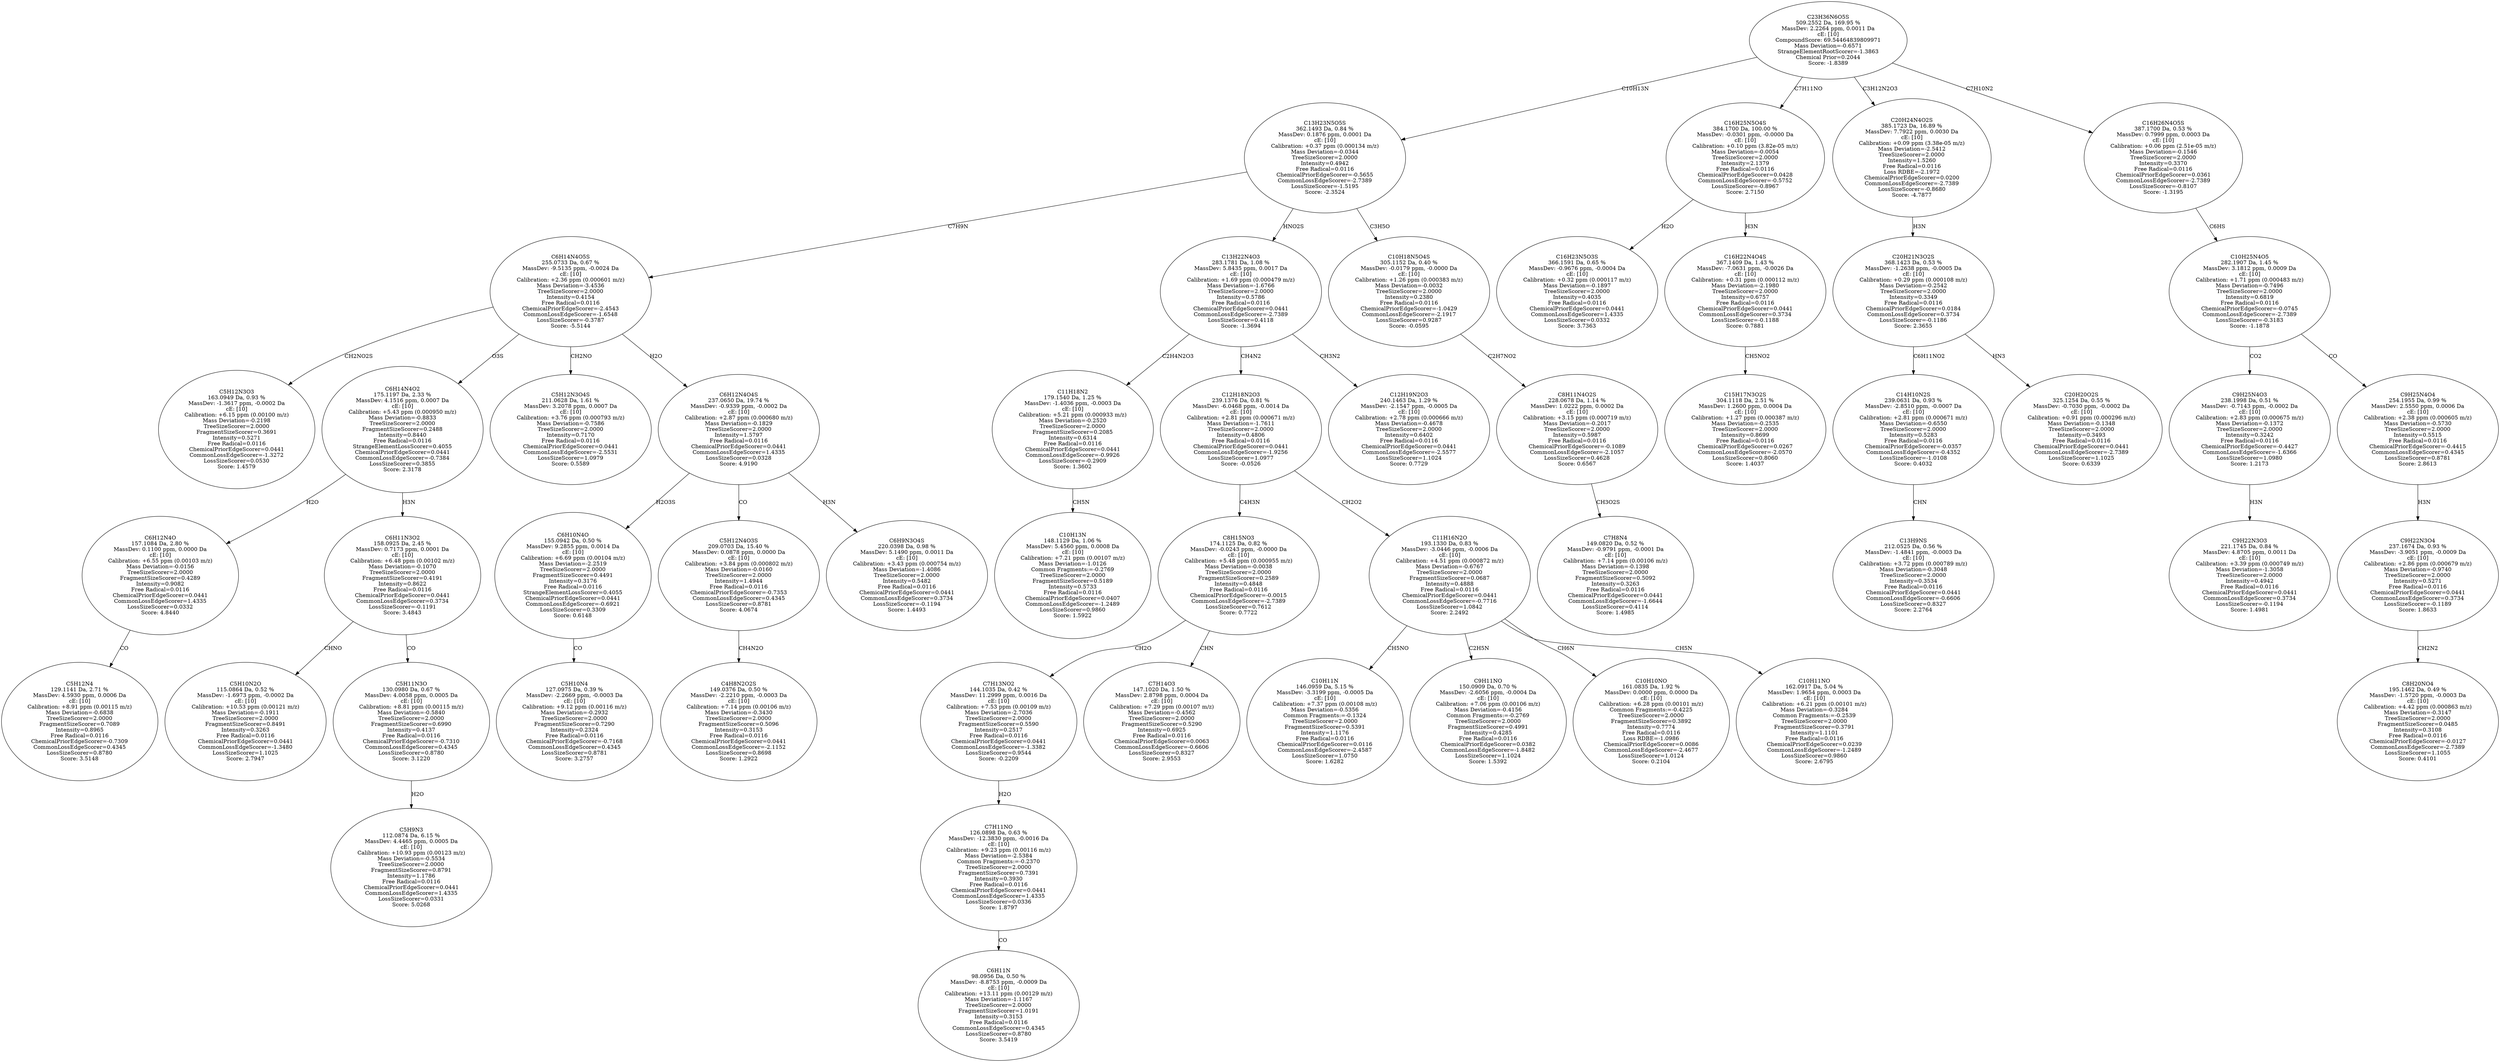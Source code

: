 strict digraph {
v1 [label="C5H12N3O3\n163.0949 Da, 0.93 %\nMassDev: -1.3617 ppm, -0.0002 Da\ncE: [10]\nCalibration: +6.15 ppm (0.00100 m/z)\nMass Deviation=-0.2198\nTreeSizeScorer=2.0000\nFragmentSizeScorer=0.3691\nIntensity=0.5271\nFree Radical=0.0116\nChemicalPriorEdgeScorer=0.0441\nCommonLossEdgeScorer=-1.3272\nLossSizeScorer=0.0530\nScore: 1.4579"];
v2 [label="C5H12N4\n129.1141 Da, 2.71 %\nMassDev: 4.5930 ppm, 0.0006 Da\ncE: [10]\nCalibration: +8.91 ppm (0.00115 m/z)\nMass Deviation=-0.6838\nTreeSizeScorer=2.0000\nFragmentSizeScorer=0.7089\nIntensity=0.8965\nFree Radical=0.0116\nChemicalPriorEdgeScorer=-0.7309\nCommonLossEdgeScorer=0.4345\nLossSizeScorer=0.8780\nScore: 3.5148"];
v3 [label="C6H12N4O\n157.1084 Da, 2.80 %\nMassDev: 0.1100 ppm, 0.0000 Da\ncE: [10]\nCalibration: +6.55 ppm (0.00103 m/z)\nMass Deviation=-0.0156\nTreeSizeScorer=2.0000\nFragmentSizeScorer=0.4289\nIntensity=0.9082\nFree Radical=0.0116\nChemicalPriorEdgeScorer=0.0441\nCommonLossEdgeScorer=1.4335\nLossSizeScorer=0.0332\nScore: 4.8440"];
v4 [label="C5H10N2O\n115.0864 Da, 0.52 %\nMassDev: -1.6973 ppm, -0.0002 Da\ncE: [10]\nCalibration: +10.53 ppm (0.00121 m/z)\nMass Deviation=-0.1911\nTreeSizeScorer=2.0000\nFragmentSizeScorer=0.8491\nIntensity=0.3263\nFree Radical=0.0116\nChemicalPriorEdgeScorer=0.0441\nCommonLossEdgeScorer=-1.3480\nLossSizeScorer=1.1025\nScore: 2.7947"];
v5 [label="C5H9N3\n112.0874 Da, 6.15 %\nMassDev: 4.4465 ppm, 0.0005 Da\ncE: [10]\nCalibration: +10.93 ppm (0.00123 m/z)\nMass Deviation=-0.5534\nTreeSizeScorer=2.0000\nFragmentSizeScorer=0.8791\nIntensity=1.1786\nFree Radical=0.0116\nChemicalPriorEdgeScorer=0.0441\nCommonLossEdgeScorer=1.4335\nLossSizeScorer=0.0331\nScore: 5.0268"];
v6 [label="C5H11N3O\n130.0980 Da, 0.67 %\nMassDev: 4.0058 ppm, 0.0005 Da\ncE: [10]\nCalibration: +8.81 ppm (0.00115 m/z)\nMass Deviation=-0.5840\nTreeSizeScorer=2.0000\nFragmentSizeScorer=0.6990\nIntensity=0.4137\nFree Radical=0.0116\nChemicalPriorEdgeScorer=-0.7310\nCommonLossEdgeScorer=0.4345\nLossSizeScorer=0.8780\nScore: 3.1220"];
v7 [label="C6H11N3O2\n158.0925 Da, 2.45 %\nMassDev: 0.7173 ppm, 0.0001 Da\ncE: [10]\nCalibration: +6.48 ppm (0.00102 m/z)\nMass Deviation=-0.1070\nTreeSizeScorer=2.0000\nFragmentSizeScorer=0.4191\nIntensity=0.8622\nFree Radical=0.0116\nChemicalPriorEdgeScorer=0.0441\nCommonLossEdgeScorer=0.3734\nLossSizeScorer=-0.1191\nScore: 3.4843"];
v8 [label="C6H14N4O2\n175.1197 Da, 2.33 %\nMassDev: 4.1516 ppm, 0.0007 Da\ncE: [10]\nCalibration: +5.43 ppm (0.000950 m/z)\nMass Deviation=-0.8833\nTreeSizeScorer=2.0000\nFragmentSizeScorer=0.2488\nIntensity=0.8440\nFree Radical=0.0116\nStrangeElementLossScorer=0.4055\nChemicalPriorEdgeScorer=0.0441\nCommonLossEdgeScorer=-0.7384\nLossSizeScorer=0.3855\nScore: 2.3178"];
v9 [label="C5H12N3O4S\n211.0628 Da, 1.61 %\nMassDev: 3.2078 ppm, 0.0007 Da\ncE: [10]\nCalibration: +3.76 ppm (0.000793 m/z)\nMass Deviation=-0.7586\nTreeSizeScorer=2.0000\nIntensity=0.7170\nFree Radical=0.0116\nChemicalPriorEdgeScorer=0.0441\nCommonLossEdgeScorer=-2.5531\nLossSizeScorer=1.0979\nScore: 0.5589"];
v10 [label="C5H10N4\n127.0975 Da, 0.39 %\nMassDev: -2.2669 ppm, -0.0003 Da\ncE: [10]\nCalibration: +9.12 ppm (0.00116 m/z)\nMass Deviation=-0.2932\nTreeSizeScorer=2.0000\nFragmentSizeScorer=0.7290\nIntensity=0.2324\nFree Radical=0.0116\nChemicalPriorEdgeScorer=-0.7168\nCommonLossEdgeScorer=0.4345\nLossSizeScorer=0.8781\nScore: 3.2757"];
v11 [label="C6H10N4O\n155.0942 Da, 0.50 %\nMassDev: 9.2855 ppm, 0.0014 Da\ncE: [10]\nCalibration: +6.69 ppm (0.00104 m/z)\nMass Deviation=-2.2519\nTreeSizeScorer=2.0000\nFragmentSizeScorer=0.4491\nIntensity=0.3176\nFree Radical=0.0116\nStrangeElementLossScorer=0.4055\nChemicalPriorEdgeScorer=0.0441\nCommonLossEdgeScorer=-0.6921\nLossSizeScorer=0.3309\nScore: 0.6148"];
v12 [label="C4H8N2O2S\n149.0376 Da, 0.50 %\nMassDev: -2.2210 ppm, -0.0003 Da\ncE: [10]\nCalibration: +7.14 ppm (0.00106 m/z)\nMass Deviation=-0.3430\nTreeSizeScorer=2.0000\nFragmentSizeScorer=0.5096\nIntensity=0.3153\nFree Radical=0.0116\nChemicalPriorEdgeScorer=0.0441\nCommonLossEdgeScorer=-2.1152\nLossSizeScorer=0.8698\nScore: 1.2922"];
v13 [label="C5H12N4O3S\n209.0703 Da, 15.40 %\nMassDev: 0.0878 ppm, 0.0000 Da\ncE: [10]\nCalibration: +3.84 ppm (0.000802 m/z)\nMass Deviation=-0.0160\nTreeSizeScorer=2.0000\nIntensity=1.4944\nFree Radical=0.0116\nChemicalPriorEdgeScorer=-0.7353\nCommonLossEdgeScorer=0.4345\nLossSizeScorer=0.8781\nScore: 4.0674"];
v14 [label="C6H9N3O4S\n220.0398 Da, 0.98 %\nMassDev: 5.1490 ppm, 0.0011 Da\ncE: [10]\nCalibration: +3.43 ppm (0.000754 m/z)\nMass Deviation=-1.4086\nTreeSizeScorer=2.0000\nIntensity=0.5482\nFree Radical=0.0116\nChemicalPriorEdgeScorer=0.0441\nCommonLossEdgeScorer=0.3734\nLossSizeScorer=-0.1194\nScore: 1.4493"];
v15 [label="C6H12N4O4S\n237.0650 Da, 19.74 %\nMassDev: -0.9339 ppm, -0.0002 Da\ncE: [10]\nCalibration: +2.87 ppm (0.000680 m/z)\nMass Deviation=-0.1829\nTreeSizeScorer=2.0000\nIntensity=1.5797\nFree Radical=0.0116\nChemicalPriorEdgeScorer=0.0441\nCommonLossEdgeScorer=1.4335\nLossSizeScorer=0.0328\nScore: 4.9190"];
v16 [label="C6H14N4O5S\n255.0733 Da, 0.67 %\nMassDev: -9.5135 ppm, -0.0024 Da\ncE: [10]\nCalibration: +2.36 ppm (0.000601 m/z)\nMass Deviation=-3.4536\nTreeSizeScorer=2.0000\nIntensity=0.4154\nFree Radical=0.0116\nChemicalPriorEdgeScorer=-2.4543\nCommonLossEdgeScorer=-1.6548\nLossSizeScorer=-0.3787\nScore: -5.5144"];
v17 [label="C10H13N\n148.1129 Da, 1.06 %\nMassDev: 5.4560 ppm, 0.0008 Da\ncE: [10]\nCalibration: +7.21 ppm (0.00107 m/z)\nMass Deviation=-1.0126\nCommon Fragments:=-0.2769\nTreeSizeScorer=2.0000\nFragmentSizeScorer=0.5189\nIntensity=0.5733\nFree Radical=0.0116\nChemicalPriorEdgeScorer=0.0407\nCommonLossEdgeScorer=-1.2489\nLossSizeScorer=0.9860\nScore: 1.5922"];
v18 [label="C11H18N2\n179.1540 Da, 1.25 %\nMassDev: -1.4036 ppm, -0.0003 Da\ncE: [10]\nCalibration: +5.21 ppm (0.000933 m/z)\nMass Deviation=-0.2520\nTreeSizeScorer=2.0000\nFragmentSizeScorer=0.2085\nIntensity=0.6314\nFree Radical=0.0116\nChemicalPriorEdgeScorer=0.0441\nCommonLossEdgeScorer=-0.9926\nLossSizeScorer=-0.2909\nScore: 1.3602"];
v19 [label="C6H11N\n98.0956 Da, 0.50 %\nMassDev: -8.8753 ppm, -0.0009 Da\ncE: [10]\nCalibration: +13.11 ppm (0.00129 m/z)\nMass Deviation=-1.1167\nTreeSizeScorer=2.0000\nFragmentSizeScorer=1.0191\nIntensity=0.3153\nFree Radical=0.0116\nCommonLossEdgeScorer=0.4345\nLossSizeScorer=0.8780\nScore: 3.5419"];
v20 [label="C7H11NO\n126.0898 Da, 0.63 %\nMassDev: -12.3830 ppm, -0.0016 Da\ncE: [10]\nCalibration: +9.23 ppm (0.00116 m/z)\nMass Deviation=-2.5384\nCommon Fragments:=-0.2370\nTreeSizeScorer=2.0000\nFragmentSizeScorer=0.7391\nIntensity=0.3930\nFree Radical=0.0116\nChemicalPriorEdgeScorer=0.0441\nCommonLossEdgeScorer=1.4335\nLossSizeScorer=0.0336\nScore: 1.8797"];
v21 [label="C7H13NO2\n144.1035 Da, 0.42 %\nMassDev: 11.2999 ppm, 0.0016 Da\ncE: [10]\nCalibration: +7.53 ppm (0.00109 m/z)\nMass Deviation=-2.7036\nTreeSizeScorer=2.0000\nFragmentSizeScorer=0.5590\nIntensity=0.2517\nFree Radical=0.0116\nChemicalPriorEdgeScorer=0.0441\nCommonLossEdgeScorer=-1.3382\nLossSizeScorer=0.9544\nScore: -0.2209"];
v22 [label="C7H14O3\n147.1020 Da, 1.50 %\nMassDev: 2.8798 ppm, 0.0004 Da\ncE: [10]\nCalibration: +7.29 ppm (0.00107 m/z)\nMass Deviation=-0.4562\nTreeSizeScorer=2.0000\nFragmentSizeScorer=0.5290\nIntensity=0.6925\nFree Radical=0.0116\nChemicalPriorEdgeScorer=0.0063\nCommonLossEdgeScorer=-0.6606\nLossSizeScorer=0.8327\nScore: 2.9553"];
v23 [label="C8H15NO3\n174.1125 Da, 0.82 %\nMassDev: -0.0243 ppm, -0.0000 Da\ncE: [10]\nCalibration: +5.48 ppm (0.000955 m/z)\nMass Deviation=-0.0038\nTreeSizeScorer=2.0000\nFragmentSizeScorer=0.2589\nIntensity=0.4848\nFree Radical=0.0116\nChemicalPriorEdgeScorer=-0.0015\nCommonLossEdgeScorer=-2.7389\nLossSizeScorer=0.7612\nScore: 0.7722"];
v24 [label="C10H11N\n146.0959 Da, 5.15 %\nMassDev: -3.3199 ppm, -0.0005 Da\ncE: [10]\nCalibration: +7.37 ppm (0.00108 m/z)\nMass Deviation=-0.5356\nCommon Fragments:=-0.1324\nTreeSizeScorer=2.0000\nFragmentSizeScorer=0.5391\nIntensity=1.1176\nFree Radical=0.0116\nChemicalPriorEdgeScorer=0.0116\nCommonLossEdgeScorer=-2.4587\nLossSizeScorer=1.0750\nScore: 1.6282"];
v25 [label="C9H11NO\n150.0909 Da, 0.70 %\nMassDev: -2.6056 ppm, -0.0004 Da\ncE: [10]\nCalibration: +7.06 ppm (0.00106 m/z)\nMass Deviation=-0.4156\nCommon Fragments:=-0.2769\nTreeSizeScorer=2.0000\nFragmentSizeScorer=0.4991\nIntensity=0.4285\nFree Radical=0.0116\nChemicalPriorEdgeScorer=0.0382\nCommonLossEdgeScorer=-1.8482\nLossSizeScorer=1.1024\nScore: 1.5392"];
v26 [label="C10H10NO\n161.0835 Da, 1.92 %\nMassDev: 0.0000 ppm, 0.0000 Da\ncE: [10]\nCalibration: +6.28 ppm (0.00101 m/z)\nCommon Fragments:=-0.4225\nTreeSizeScorer=2.0000\nFragmentSizeScorer=0.3892\nIntensity=0.7774\nFree Radical=0.0116\nLoss RDBE=-1.0986\nChemicalPriorEdgeScorer=0.0086\nCommonLossEdgeScorer=-2.4677\nLossSizeScorer=1.0124\nScore: 0.2104"];
v27 [label="C10H11NO\n162.0917 Da, 5.04 %\nMassDev: 1.9654 ppm, 0.0003 Da\ncE: [10]\nCalibration: +6.21 ppm (0.00101 m/z)\nMass Deviation=-0.3284\nCommon Fragments:=-0.2539\nTreeSizeScorer=2.0000\nFragmentSizeScorer=0.3791\nIntensity=1.1101\nFree Radical=0.0116\nChemicalPriorEdgeScorer=0.0239\nCommonLossEdgeScorer=-1.2489\nLossSizeScorer=0.9860\nScore: 2.6795"];
v28 [label="C11H16N2O\n193.1330 Da, 0.83 %\nMassDev: -3.0446 ppm, -0.0006 Da\ncE: [10]\nCalibration: +4.51 ppm (0.000872 m/z)\nMass Deviation=-0.6767\nTreeSizeScorer=2.0000\nFragmentSizeScorer=0.0687\nIntensity=0.4888\nFree Radical=0.0116\nChemicalPriorEdgeScorer=0.0441\nCommonLossEdgeScorer=-0.7716\nLossSizeScorer=1.0842\nScore: 2.2492"];
v29 [label="C12H18N2O3\n239.1376 Da, 0.81 %\nMassDev: -6.0468 ppm, -0.0014 Da\ncE: [10]\nCalibration: +2.81 ppm (0.000671 m/z)\nMass Deviation=-1.7611\nTreeSizeScorer=2.0000\nIntensity=0.4806\nFree Radical=0.0116\nChemicalPriorEdgeScorer=0.0441\nCommonLossEdgeScorer=-1.9256\nLossSizeScorer=1.0977\nScore: -0.0526"];
v30 [label="C12H19N2O3\n240.1463 Da, 1.29 %\nMassDev: -2.1547 ppm, -0.0005 Da\ncE: [10]\nCalibration: +2.78 ppm (0.000666 m/z)\nMass Deviation=-0.4678\nTreeSizeScorer=2.0000\nIntensity=0.6402\nFree Radical=0.0116\nChemicalPriorEdgeScorer=0.0441\nCommonLossEdgeScorer=-2.5577\nLossSizeScorer=1.1024\nScore: 0.7729"];
v31 [label="C13H22N4O3\n283.1781 Da, 1.08 %\nMassDev: 5.8435 ppm, 0.0017 Da\ncE: [10]\nCalibration: +1.69 ppm (0.000479 m/z)\nMass Deviation=-1.6766\nTreeSizeScorer=2.0000\nIntensity=0.5786\nFree Radical=0.0116\nChemicalPriorEdgeScorer=0.0441\nCommonLossEdgeScorer=-2.7389\nLossSizeScorer=0.4118\nScore: -1.3694"];
v32 [label="C7H8N4\n149.0820 Da, 0.52 %\nMassDev: -0.9791 ppm, -0.0001 Da\ncE: [10]\nCalibration: +7.14 ppm (0.00106 m/z)\nMass Deviation=-0.1398\nTreeSizeScorer=2.0000\nFragmentSizeScorer=0.5092\nIntensity=0.3263\nFree Radical=0.0116\nChemicalPriorEdgeScorer=0.0441\nCommonLossEdgeScorer=-1.6644\nLossSizeScorer=0.4114\nScore: 1.4985"];
v33 [label="C8H11N4O2S\n228.0678 Da, 1.14 %\nMassDev: 1.0222 ppm, 0.0002 Da\ncE: [10]\nCalibration: +3.15 ppm (0.000719 m/z)\nMass Deviation=-0.2017\nTreeSizeScorer=2.0000\nIntensity=0.5987\nFree Radical=0.0116\nChemicalPriorEdgeScorer=-0.1089\nCommonLossEdgeScorer=-2.1057\nLossSizeScorer=0.4628\nScore: 0.6567"];
v34 [label="C10H18N5O4S\n305.1152 Da, 0.40 %\nMassDev: -0.0179 ppm, -0.0000 Da\ncE: [10]\nCalibration: +1.26 ppm (0.000383 m/z)\nMass Deviation=-0.0032\nTreeSizeScorer=2.0000\nIntensity=0.2380\nFree Radical=0.0116\nChemicalPriorEdgeScorer=-1.0429\nCommonLossEdgeScorer=-2.1917\nLossSizeScorer=0.9287\nScore: -0.0595"];
v35 [label="C13H23N5O5S\n362.1493 Da, 0.84 %\nMassDev: 0.1876 ppm, 0.0001 Da\ncE: [10]\nCalibration: +0.37 ppm (0.000134 m/z)\nMass Deviation=-0.0344\nTreeSizeScorer=2.0000\nIntensity=0.4942\nFree Radical=0.0116\nChemicalPriorEdgeScorer=-0.5655\nCommonLossEdgeScorer=-2.7389\nLossSizeScorer=-1.5195\nScore: -2.3524"];
v36 [label="C16H23N5O3S\n366.1591 Da, 0.65 %\nMassDev: -0.9676 ppm, -0.0004 Da\ncE: [10]\nCalibration: +0.32 ppm (0.000117 m/z)\nMass Deviation=-0.1897\nTreeSizeScorer=2.0000\nIntensity=0.4035\nFree Radical=0.0116\nChemicalPriorEdgeScorer=0.0441\nCommonLossEdgeScorer=1.4335\nLossSizeScorer=0.0332\nScore: 3.7363"];
v37 [label="C15H17N3O2S\n304.1118 Da, 2.51 %\nMassDev: 1.2600 ppm, 0.0004 Da\ncE: [10]\nCalibration: +1.27 ppm (0.000387 m/z)\nMass Deviation=-0.2535\nTreeSizeScorer=2.0000\nIntensity=0.8699\nFree Radical=0.0116\nChemicalPriorEdgeScorer=0.0267\nCommonLossEdgeScorer=-2.0570\nLossSizeScorer=0.8060\nScore: 1.4037"];
v38 [label="C16H22N4O4S\n367.1409 Da, 1.43 %\nMassDev: -7.0631 ppm, -0.0026 Da\ncE: [10]\nCalibration: +0.31 ppm (0.000112 m/z)\nMass Deviation=-2.1980\nTreeSizeScorer=2.0000\nIntensity=0.6757\nFree Radical=0.0116\nChemicalPriorEdgeScorer=0.0441\nCommonLossEdgeScorer=0.3734\nLossSizeScorer=-0.1188\nScore: 0.7881"];
v39 [label="C16H25N5O4S\n384.1700 Da, 100.00 %\nMassDev: -0.0301 ppm, -0.0000 Da\ncE: [10]\nCalibration: +0.10 ppm (3.82e-05 m/z)\nMass Deviation=-0.0054\nTreeSizeScorer=2.0000\nIntensity=2.1379\nFree Radical=0.0116\nChemicalPriorEdgeScorer=0.0428\nCommonLossEdgeScorer=-0.5752\nLossSizeScorer=-0.8967\nScore: 2.7150"];
v40 [label="C13H9NS\n212.0525 Da, 0.56 %\nMassDev: -1.4841 ppm, -0.0003 Da\ncE: [10]\nCalibration: +3.72 ppm (0.000789 m/z)\nMass Deviation=-0.3048\nTreeSizeScorer=2.0000\nIntensity=0.3534\nFree Radical=0.0116\nChemicalPriorEdgeScorer=0.0441\nCommonLossEdgeScorer=-0.6606\nLossSizeScorer=0.8327\nScore: 2.2764"];
v41 [label="C14H10N2S\n239.0631 Da, 0.93 %\nMassDev: -2.8510 ppm, -0.0007 Da\ncE: [10]\nCalibration: +2.81 ppm (0.000671 m/z)\nMass Deviation=-0.6550\nTreeSizeScorer=2.0000\nIntensity=0.5283\nFree Radical=0.0116\nChemicalPriorEdgeScorer=-0.0357\nCommonLossEdgeScorer=-0.4352\nLossSizeScorer=-1.0108\nScore: 0.4032"];
v42 [label="C20H20O2S\n325.1254 Da, 0.55 %\nMassDev: -0.7030 ppm, -0.0002 Da\ncE: [10]\nCalibration: +0.91 ppm (0.000296 m/z)\nMass Deviation=-0.1348\nTreeSizeScorer=2.0000\nIntensity=0.3493\nFree Radical=0.0116\nChemicalPriorEdgeScorer=0.0441\nCommonLossEdgeScorer=-2.7389\nLossSizeScorer=1.1025\nScore: 0.6339"];
v43 [label="C20H21N3O2S\n368.1423 Da, 0.53 %\nMassDev: -1.2638 ppm, -0.0005 Da\ncE: [10]\nCalibration: +0.29 ppm (0.000108 m/z)\nMass Deviation=-0.2542\nTreeSizeScorer=2.0000\nIntensity=0.3349\nFree Radical=0.0116\nChemicalPriorEdgeScorer=0.0184\nCommonLossEdgeScorer=0.3734\nLossSizeScorer=-0.1186\nScore: 2.3655"];
v44 [label="C20H24N4O2S\n385.1723 Da, 16.89 %\nMassDev: 7.7922 ppm, 0.0030 Da\ncE: [10]\nCalibration: +0.09 ppm (3.38e-05 m/z)\nMass Deviation=-2.5412\nTreeSizeScorer=2.0000\nIntensity=1.5260\nFree Radical=0.0116\nLoss RDBE=-2.1972\nChemicalPriorEdgeScorer=0.0200\nCommonLossEdgeScorer=-2.7389\nLossSizeScorer=-0.8680\nScore: -4.7877"];
v45 [label="C9H22N3O3\n221.1745 Da, 0.84 %\nMassDev: 4.8705 ppm, 0.0011 Da\ncE: [10]\nCalibration: +3.39 ppm (0.000749 m/z)\nMass Deviation=-1.3058\nTreeSizeScorer=2.0000\nIntensity=0.4942\nFree Radical=0.0116\nChemicalPriorEdgeScorer=0.0441\nCommonLossEdgeScorer=0.3734\nLossSizeScorer=-0.1194\nScore: 1.4981"];
v46 [label="C9H25N4O3\n238.1998 Da, 0.51 %\nMassDev: -0.7143 ppm, -0.0002 Da\ncE: [10]\nCalibration: +2.83 ppm (0.000675 m/z)\nMass Deviation=-0.1372\nTreeSizeScorer=2.0000\nIntensity=0.3242\nFree Radical=0.0116\nChemicalPriorEdgeScorer=-0.4427\nCommonLossEdgeScorer=-1.6366\nLossSizeScorer=1.0980\nScore: 1.2173"];
v47 [label="C8H20NO4\n195.1462 Da, 0.49 %\nMassDev: -1.5720 ppm, -0.0003 Da\ncE: [10]\nCalibration: +4.42 ppm (0.000863 m/z)\nMass Deviation=-0.3147\nTreeSizeScorer=2.0000\nFragmentSizeScorer=0.0485\nIntensity=0.3108\nFree Radical=0.0116\nChemicalPriorEdgeScorer=-0.0127\nCommonLossEdgeScorer=-2.7389\nLossSizeScorer=1.1055\nScore: 0.4101"];
v48 [label="C9H22N3O4\n237.1674 Da, 0.93 %\nMassDev: -3.9051 ppm, -0.0009 Da\ncE: [10]\nCalibration: +2.86 ppm (0.000679 m/z)\nMass Deviation=-0.9740\nTreeSizeScorer=2.0000\nIntensity=0.5271\nFree Radical=0.0116\nChemicalPriorEdgeScorer=0.0441\nCommonLossEdgeScorer=0.3734\nLossSizeScorer=-0.1189\nScore: 1.8633"];
v49 [label="C9H25N4O4\n254.1955 Da, 0.99 %\nMassDev: 2.5550 ppm, 0.0006 Da\ncE: [10]\nCalibration: +2.38 ppm (0.000605 m/z)\nMass Deviation=-0.5730\nTreeSizeScorer=2.0000\nIntensity=0.5515\nFree Radical=0.0116\nChemicalPriorEdgeScorer=-0.4415\nCommonLossEdgeScorer=0.4345\nLossSizeScorer=0.8781\nScore: 2.8613"];
v50 [label="C10H25N4O5\n282.1907 Da, 1.45 %\nMassDev: 3.1812 ppm, 0.0009 Da\ncE: [10]\nCalibration: +1.71 ppm (0.000483 m/z)\nMass Deviation=-0.7496\nTreeSizeScorer=2.0000\nIntensity=0.6819\nFree Radical=0.0116\nChemicalPriorEdgeScorer=-0.0745\nCommonLossEdgeScorer=-2.7389\nLossSizeScorer=-0.3183\nScore: -1.1878"];
v51 [label="C16H26N4O5S\n387.1700 Da, 0.53 %\nMassDev: 0.7999 ppm, 0.0003 Da\ncE: [10]\nCalibration: +0.06 ppm (2.51e-05 m/z)\nMass Deviation=-0.1546\nTreeSizeScorer=2.0000\nIntensity=0.3370\nFree Radical=0.0116\nChemicalPriorEdgeScorer=0.0361\nCommonLossEdgeScorer=-2.7389\nLossSizeScorer=-0.8107\nScore: -1.3195"];
v52 [label="C23H36N6O5S\n509.2552 Da, 169.95 %\nMassDev: 2.2264 ppm, 0.0011 Da\ncE: [10]\nCompoundScore: 69.54464839809971\nMass Deviation=-0.6571\nStrangeElementRootScorer=-1.3863\nChemical Prior=0.2044\nScore: -1.8389"];
v16 -> v1 [label="CH2NO2S"];
v3 -> v2 [label="CO"];
v8 -> v3 [label="H2O"];
v7 -> v4 [label="CHNO"];
v6 -> v5 [label="H2O"];
v7 -> v6 [label="CO"];
v8 -> v7 [label="H3N"];
v16 -> v8 [label="O3S"];
v16 -> v9 [label="CH2NO"];
v11 -> v10 [label="CO"];
v15 -> v11 [label="H2O3S"];
v13 -> v12 [label="CH4N2O"];
v15 -> v13 [label="CO"];
v15 -> v14 [label="H3N"];
v16 -> v15 [label="H2O"];
v35 -> v16 [label="C7H9N"];
v18 -> v17 [label="CH5N"];
v31 -> v18 [label="C2H4N2O3"];
v20 -> v19 [label="CO"];
v21 -> v20 [label="H2O"];
v23 -> v21 [label="CH2O"];
v23 -> v22 [label="CHN"];
v29 -> v23 [label="C4H3N"];
v28 -> v24 [label="CH5NO"];
v28 -> v25 [label="C2H5N"];
v28 -> v26 [label="CH6N"];
v28 -> v27 [label="CH5N"];
v29 -> v28 [label="CH2O2"];
v31 -> v29 [label="CH4N2"];
v31 -> v30 [label="CH3N2"];
v35 -> v31 [label="HNO2S"];
v33 -> v32 [label="CH3O2S"];
v34 -> v33 [label="C2H7NO2"];
v35 -> v34 [label="C3H5O"];
v52 -> v35 [label="C10H13N"];
v39 -> v36 [label="H2O"];
v38 -> v37 [label="CH5NO2"];
v39 -> v38 [label="H3N"];
v52 -> v39 [label="C7H11NO"];
v41 -> v40 [label="CHN"];
v43 -> v41 [label="C6H11NO2"];
v43 -> v42 [label="HN3"];
v44 -> v43 [label="H3N"];
v52 -> v44 [label="C3H12N2O3"];
v46 -> v45 [label="H3N"];
v50 -> v46 [label="CO2"];
v48 -> v47 [label="CH2N2"];
v49 -> v48 [label="H3N"];
v50 -> v49 [label="CO"];
v51 -> v50 [label="C6HS"];
v52 -> v51 [label="C7H10N2"];
}